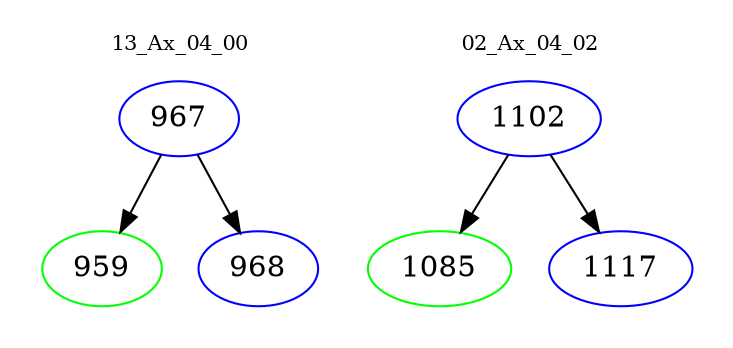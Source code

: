 digraph{
subgraph cluster_0 {
color = white
label = "13_Ax_04_00";
fontsize=10;
T0_967 [label="967", color="blue"]
T0_967 -> T0_959 [color="black"]
T0_959 [label="959", color="green"]
T0_967 -> T0_968 [color="black"]
T0_968 [label="968", color="blue"]
}
subgraph cluster_1 {
color = white
label = "02_Ax_04_02";
fontsize=10;
T1_1102 [label="1102", color="blue"]
T1_1102 -> T1_1085 [color="black"]
T1_1085 [label="1085", color="green"]
T1_1102 -> T1_1117 [color="black"]
T1_1117 [label="1117", color="blue"]
}
}
